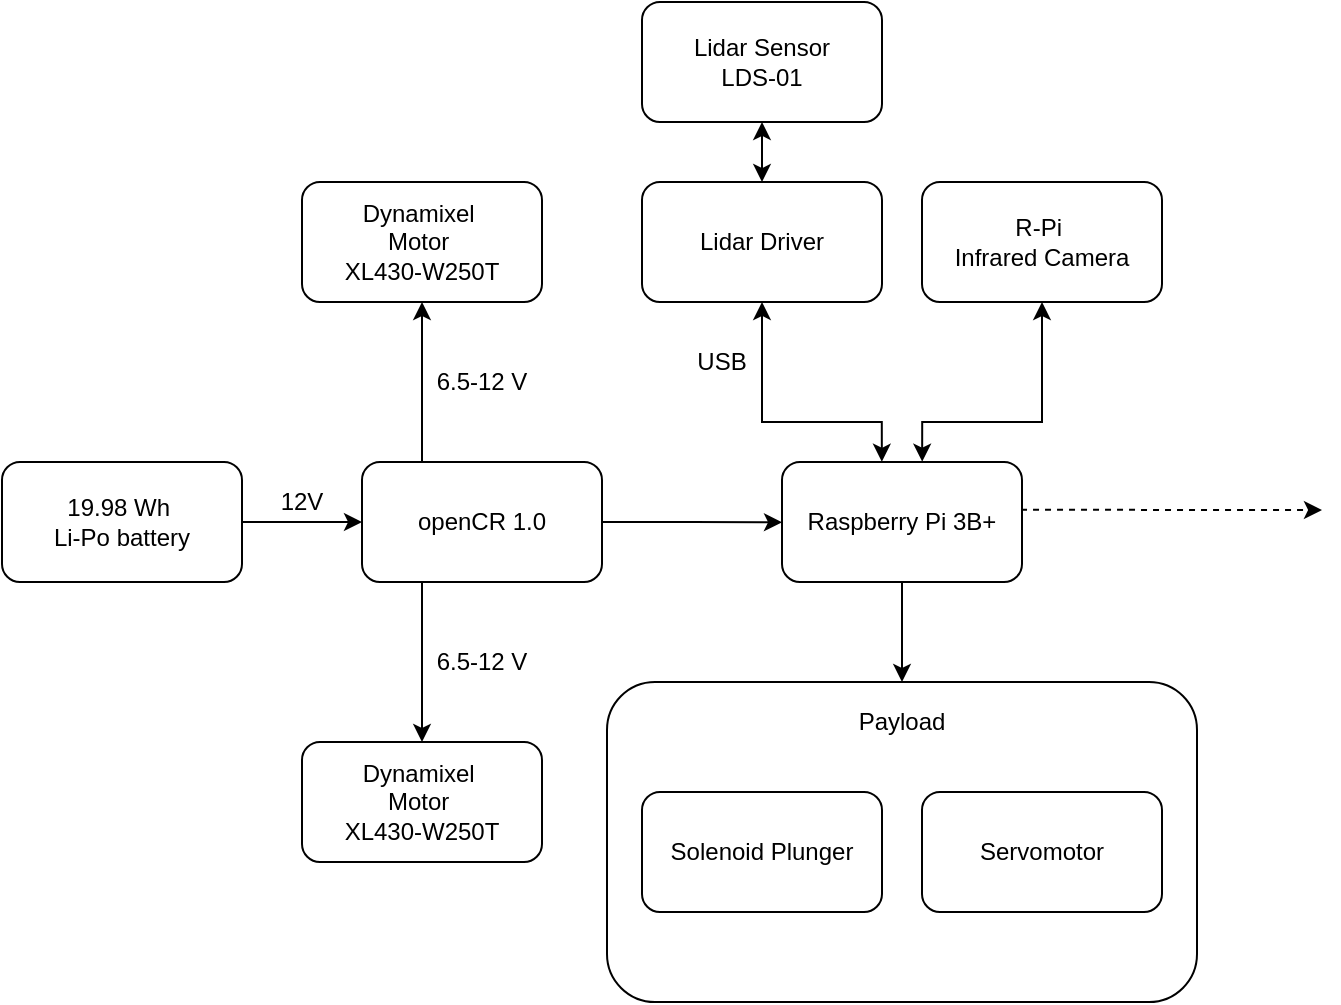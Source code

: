 <mxfile version="12.7.4" type="github">
  <diagram id="C5RBs43oDa-KdzZeNtuy" name="Page-1">
    <mxGraphModel dx="788" dy="498" grid="1" gridSize="10" guides="1" tooltips="1" connect="1" arrows="1" fold="1" page="1" pageScale="1" pageWidth="827" pageHeight="1169" math="0" shadow="0">
      <root>
        <mxCell id="WIyWlLk6GJQsqaUBKTNV-0" />
        <mxCell id="WIyWlLk6GJQsqaUBKTNV-1" parent="WIyWlLk6GJQsqaUBKTNV-0" />
        <mxCell id="-r63VeYMjiq5WX8LQAI8-1" style="edgeStyle=orthogonalEdgeStyle;rounded=0;orthogonalLoop=1;jettySize=auto;html=1;exitX=0.25;exitY=0;exitDx=0;exitDy=0;" edge="1" parent="WIyWlLk6GJQsqaUBKTNV-1" source="-r63VeYMjiq5WX8LQAI8-0" target="-r63VeYMjiq5WX8LQAI8-2">
          <mxGeometry relative="1" as="geometry">
            <mxPoint x="240" y="170" as="targetPoint" />
          </mxGeometry>
        </mxCell>
        <mxCell id="-r63VeYMjiq5WX8LQAI8-4" style="edgeStyle=orthogonalEdgeStyle;rounded=0;orthogonalLoop=1;jettySize=auto;html=1;exitX=0.25;exitY=1;exitDx=0;exitDy=0;" edge="1" parent="WIyWlLk6GJQsqaUBKTNV-1" source="-r63VeYMjiq5WX8LQAI8-0" target="-r63VeYMjiq5WX8LQAI8-3">
          <mxGeometry relative="1" as="geometry" />
        </mxCell>
        <mxCell id="-r63VeYMjiq5WX8LQAI8-11" style="edgeStyle=orthogonalEdgeStyle;rounded=0;orthogonalLoop=1;jettySize=auto;html=1;exitX=1;exitY=0.5;exitDx=0;exitDy=0;" edge="1" parent="WIyWlLk6GJQsqaUBKTNV-1" source="-r63VeYMjiq5WX8LQAI8-0">
          <mxGeometry relative="1" as="geometry">
            <mxPoint x="420" y="310.167" as="targetPoint" />
          </mxGeometry>
        </mxCell>
        <mxCell id="-r63VeYMjiq5WX8LQAI8-0" value="openCR 1.0" style="rounded=1;whiteSpace=wrap;html=1;" vertex="1" parent="WIyWlLk6GJQsqaUBKTNV-1">
          <mxGeometry x="210" y="280" width="120" height="60" as="geometry" />
        </mxCell>
        <mxCell id="-r63VeYMjiq5WX8LQAI8-2" value="Dynamixel&amp;nbsp;&lt;br&gt;Motor&amp;nbsp;&lt;br&gt;XL430-W250T" style="rounded=1;whiteSpace=wrap;html=1;" vertex="1" parent="WIyWlLk6GJQsqaUBKTNV-1">
          <mxGeometry x="180" y="140" width="120" height="60" as="geometry" />
        </mxCell>
        <mxCell id="-r63VeYMjiq5WX8LQAI8-3" value="Dynamixel&amp;nbsp;&lt;br&gt;Motor&amp;nbsp;&lt;br&gt;XL430-W250T" style="rounded=1;whiteSpace=wrap;html=1;" vertex="1" parent="WIyWlLk6GJQsqaUBKTNV-1">
          <mxGeometry x="180" y="420" width="120" height="60" as="geometry" />
        </mxCell>
        <mxCell id="-r63VeYMjiq5WX8LQAI8-6" style="edgeStyle=orthogonalEdgeStyle;rounded=0;orthogonalLoop=1;jettySize=auto;html=1;exitX=1;exitY=0.5;exitDx=0;exitDy=0;" edge="1" parent="WIyWlLk6GJQsqaUBKTNV-1" source="-r63VeYMjiq5WX8LQAI8-5" target="-r63VeYMjiq5WX8LQAI8-0">
          <mxGeometry relative="1" as="geometry" />
        </mxCell>
        <mxCell id="-r63VeYMjiq5WX8LQAI8-5" value="19.98 Wh&amp;nbsp;&lt;br&gt;Li-Po battery" style="rounded=1;whiteSpace=wrap;html=1;" vertex="1" parent="WIyWlLk6GJQsqaUBKTNV-1">
          <mxGeometry x="30" y="280" width="120" height="60" as="geometry" />
        </mxCell>
        <mxCell id="-r63VeYMjiq5WX8LQAI8-7" value="12V" style="text;html=1;strokeColor=none;fillColor=none;align=center;verticalAlign=middle;whiteSpace=wrap;rounded=0;" vertex="1" parent="WIyWlLk6GJQsqaUBKTNV-1">
          <mxGeometry x="160" y="290" width="40" height="20" as="geometry" />
        </mxCell>
        <mxCell id="-r63VeYMjiq5WX8LQAI8-8" value="6.5-12 V" style="text;html=1;strokeColor=none;fillColor=none;align=center;verticalAlign=middle;whiteSpace=wrap;rounded=0;" vertex="1" parent="WIyWlLk6GJQsqaUBKTNV-1">
          <mxGeometry x="230" y="230" width="80" height="20" as="geometry" />
        </mxCell>
        <mxCell id="-r63VeYMjiq5WX8LQAI8-9" value="6.5-12 V" style="text;html=1;strokeColor=none;fillColor=none;align=center;verticalAlign=middle;whiteSpace=wrap;rounded=0;" vertex="1" parent="WIyWlLk6GJQsqaUBKTNV-1">
          <mxGeometry x="230" y="370" width="80" height="20" as="geometry" />
        </mxCell>
        <mxCell id="-r63VeYMjiq5WX8LQAI8-13" style="edgeStyle=orthogonalEdgeStyle;rounded=0;orthogonalLoop=1;jettySize=auto;html=1;exitX=0.416;exitY=-0.002;exitDx=0;exitDy=0;entryX=0.5;entryY=1;entryDx=0;entryDy=0;startArrow=classic;startFill=1;exitPerimeter=0;" edge="1" parent="WIyWlLk6GJQsqaUBKTNV-1" source="-r63VeYMjiq5WX8LQAI8-12" target="-r63VeYMjiq5WX8LQAI8-14">
          <mxGeometry relative="1" as="geometry">
            <mxPoint x="430.12" y="200" as="targetPoint" />
            <mxPoint x="430.086" y="280" as="sourcePoint" />
            <Array as="points">
              <mxPoint x="470" y="260" />
              <mxPoint x="410" y="260" />
            </Array>
          </mxGeometry>
        </mxCell>
        <mxCell id="-r63VeYMjiq5WX8LQAI8-35" style="edgeStyle=orthogonalEdgeStyle;rounded=0;orthogonalLoop=1;jettySize=auto;html=1;exitX=0.584;exitY=-0.003;exitDx=0;exitDy=0;entryX=0.5;entryY=1;entryDx=0;entryDy=0;startArrow=classic;startFill=1;exitPerimeter=0;" edge="1" parent="WIyWlLk6GJQsqaUBKTNV-1" source="-r63VeYMjiq5WX8LQAI8-12" target="-r63VeYMjiq5WX8LQAI8-34">
          <mxGeometry relative="1" as="geometry">
            <Array as="points">
              <mxPoint x="490" y="260" />
              <mxPoint x="550" y="260" />
            </Array>
          </mxGeometry>
        </mxCell>
        <mxCell id="-r63VeYMjiq5WX8LQAI8-12" value="Raspberry Pi 3B+" style="rounded=1;whiteSpace=wrap;html=1;" vertex="1" parent="WIyWlLk6GJQsqaUBKTNV-1">
          <mxGeometry x="420" y="280" width="120" height="60" as="geometry" />
        </mxCell>
        <mxCell id="-r63VeYMjiq5WX8LQAI8-15" style="edgeStyle=orthogonalEdgeStyle;rounded=0;orthogonalLoop=1;jettySize=auto;html=1;exitX=0.5;exitY=0;exitDx=0;exitDy=0;startArrow=classic;startFill=1;" edge="1" parent="WIyWlLk6GJQsqaUBKTNV-1" source="-r63VeYMjiq5WX8LQAI8-14" target="-r63VeYMjiq5WX8LQAI8-16">
          <mxGeometry relative="1" as="geometry">
            <mxPoint x="410.002" y="80" as="targetPoint" />
          </mxGeometry>
        </mxCell>
        <mxCell id="-r63VeYMjiq5WX8LQAI8-14" value="Lidar Driver" style="rounded=1;whiteSpace=wrap;html=1;" vertex="1" parent="WIyWlLk6GJQsqaUBKTNV-1">
          <mxGeometry x="350" y="140" width="120" height="60" as="geometry" />
        </mxCell>
        <mxCell id="-r63VeYMjiq5WX8LQAI8-16" value="Lidar Sensor&lt;br&gt;LDS-01" style="rounded=1;whiteSpace=wrap;html=1;" vertex="1" parent="WIyWlLk6GJQsqaUBKTNV-1">
          <mxGeometry x="350.002" y="50" width="120" height="60" as="geometry" />
        </mxCell>
        <mxCell id="-r63VeYMjiq5WX8LQAI8-17" value="USB" style="text;html=1;strokeColor=none;fillColor=none;align=center;verticalAlign=middle;whiteSpace=wrap;rounded=0;" vertex="1" parent="WIyWlLk6GJQsqaUBKTNV-1">
          <mxGeometry x="370" y="220" width="40" height="20" as="geometry" />
        </mxCell>
        <mxCell id="-r63VeYMjiq5WX8LQAI8-24" value="" style="rounded=1;whiteSpace=wrap;html=1;" vertex="1" parent="WIyWlLk6GJQsqaUBKTNV-1">
          <mxGeometry x="332.5" y="390" width="295" height="160" as="geometry" />
        </mxCell>
        <mxCell id="-r63VeYMjiq5WX8LQAI8-25" value="Payload" style="text;html=1;strokeColor=none;fillColor=none;align=center;verticalAlign=middle;whiteSpace=wrap;rounded=0;" vertex="1" parent="WIyWlLk6GJQsqaUBKTNV-1">
          <mxGeometry x="445" y="400" width="70" height="20" as="geometry" />
        </mxCell>
        <mxCell id="-r63VeYMjiq5WX8LQAI8-26" value="Solenoid Plunger" style="rounded=1;whiteSpace=wrap;html=1;" vertex="1" parent="WIyWlLk6GJQsqaUBKTNV-1">
          <mxGeometry x="350" y="445" width="120" height="60" as="geometry" />
        </mxCell>
        <mxCell id="-r63VeYMjiq5WX8LQAI8-27" value="Servomotor" style="rounded=1;whiteSpace=wrap;html=1;" vertex="1" parent="WIyWlLk6GJQsqaUBKTNV-1">
          <mxGeometry x="490" y="445" width="120" height="60" as="geometry" />
        </mxCell>
        <mxCell id="-r63VeYMjiq5WX8LQAI8-29" value="" style="endArrow=classic;html=1;exitX=0.5;exitY=1;exitDx=0;exitDy=0;entryX=0.5;entryY=0;entryDx=0;entryDy=0;" edge="1" parent="WIyWlLk6GJQsqaUBKTNV-1" source="-r63VeYMjiq5WX8LQAI8-12" target="-r63VeYMjiq5WX8LQAI8-24">
          <mxGeometry width="50" height="50" relative="1" as="geometry">
            <mxPoint x="480" y="310" as="sourcePoint" />
            <mxPoint x="530" y="260" as="targetPoint" />
          </mxGeometry>
        </mxCell>
        <mxCell id="-r63VeYMjiq5WX8LQAI8-32" value="" style="endArrow=classic;html=1;exitX=0.996;exitY=0.397;exitDx=0;exitDy=0;exitPerimeter=0;dashed=1;" edge="1" parent="WIyWlLk6GJQsqaUBKTNV-1" source="-r63VeYMjiq5WX8LQAI8-12">
          <mxGeometry width="50" height="50" relative="1" as="geometry">
            <mxPoint x="600" y="280" as="sourcePoint" />
            <mxPoint x="690" y="304" as="targetPoint" />
            <Array as="points">
              <mxPoint x="630" y="304" />
            </Array>
          </mxGeometry>
        </mxCell>
        <mxCell id="-r63VeYMjiq5WX8LQAI8-34" value="R-Pi&amp;nbsp;&lt;br&gt;Infrared Camera" style="rounded=1;whiteSpace=wrap;html=1;" vertex="1" parent="WIyWlLk6GJQsqaUBKTNV-1">
          <mxGeometry x="490" y="140" width="120" height="60" as="geometry" />
        </mxCell>
      </root>
    </mxGraphModel>
  </diagram>
</mxfile>
